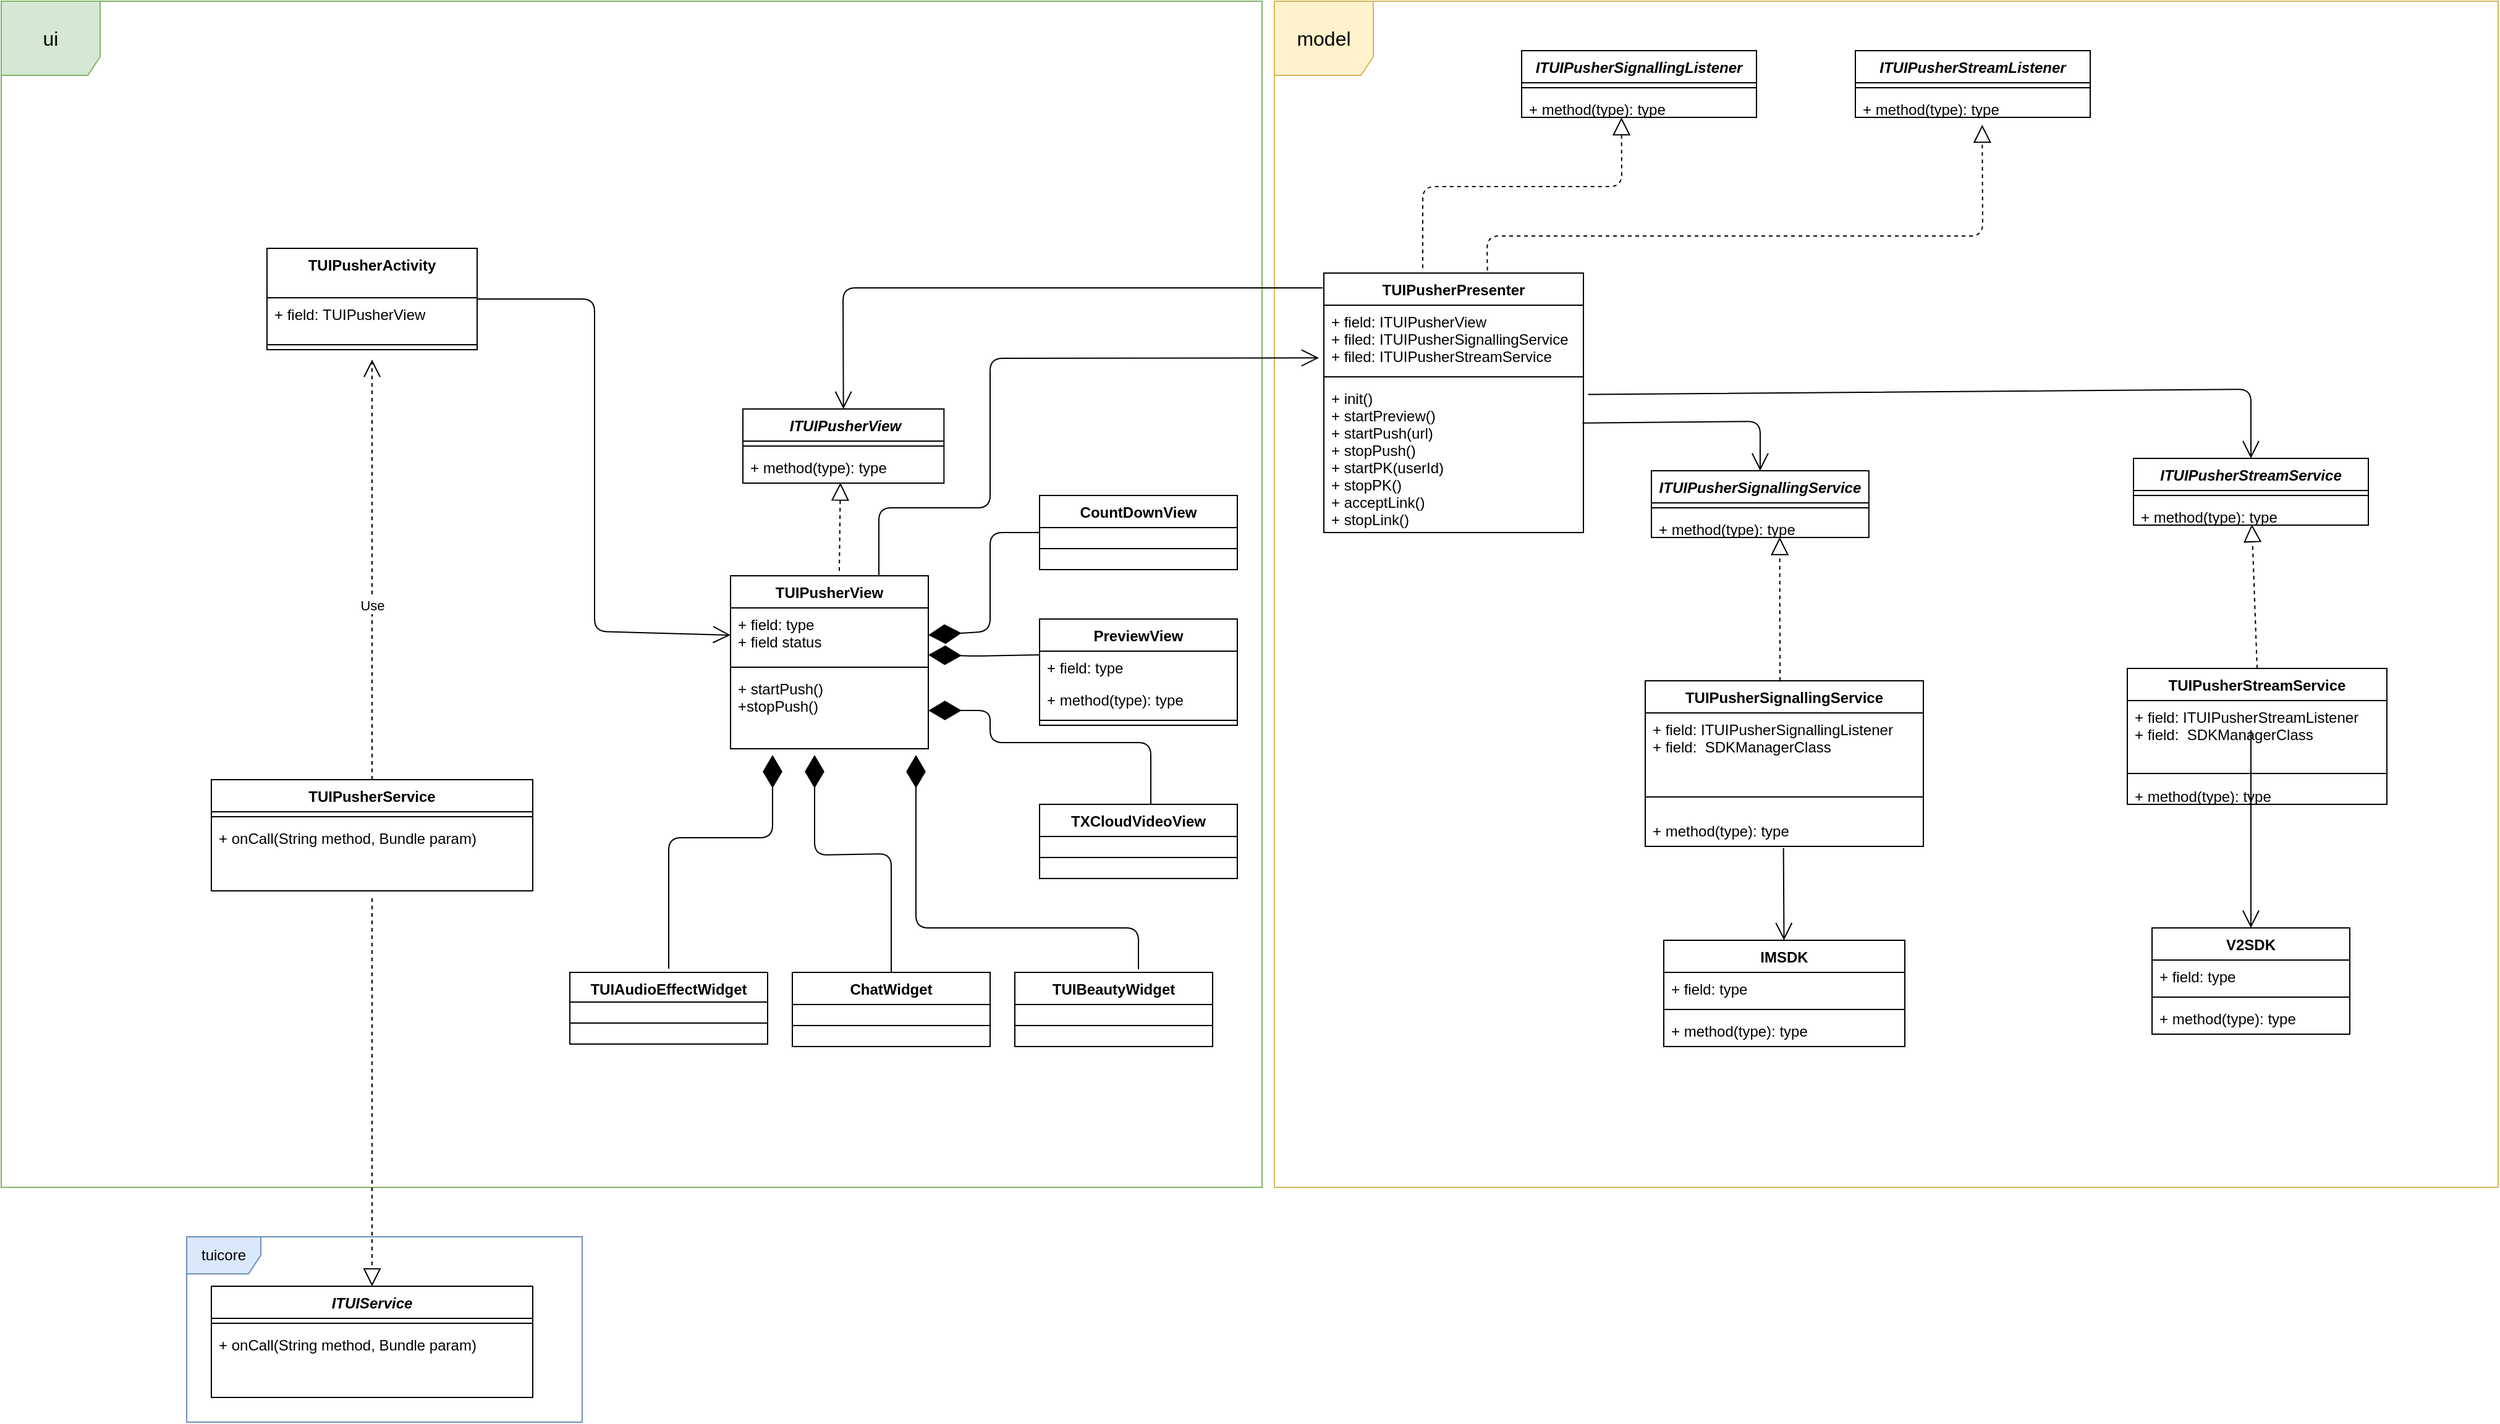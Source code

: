 <mxfile version="15.0.3" type="github">
  <diagram name="Page-1" id="9361dd3d-8414-5efd-6122-117bd74ce7a7">
    <mxGraphModel dx="3226" dy="1714" grid="1" gridSize="10" guides="1" tooltips="1" connect="1" arrows="1" fold="1" page="0" pageScale="1.5" pageWidth="826" pageHeight="1169" background="none" math="0" shadow="0">
      <root>
        <mxCell id="0" />
        <mxCell id="1" parent="0" />
        <mxCell id="JrCEfTN6iqJ5kuC5Ie8a-1" value="tuicore" style="shape=umlFrame;whiteSpace=wrap;html=1;fillColor=#dae8fc;strokeColor=#6c8ebf;" vertex="1" parent="1">
          <mxGeometry x="-450" y="970" width="320" height="150" as="geometry" />
        </mxCell>
        <mxCell id="zx5UO59vT8nnXrw4bjq7-177" value="&lt;font style=&quot;font-size: 16px&quot;&gt;ui&lt;/font&gt;" style="shape=umlFrame;whiteSpace=wrap;html=1;strokeColor=#82b366;fillColor=#d5e8d4;width=80;height=60;" parent="1" vertex="1">
          <mxGeometry x="-600" y="-30" width="1020" height="960" as="geometry" />
        </mxCell>
        <mxCell id="zx5UO59vT8nnXrw4bjq7-176" value="&lt;font style=&quot;font-size: 16px&quot;&gt;model&lt;/font&gt;" style="shape=umlFrame;whiteSpace=wrap;html=1;fillColor=#FFF2CC;width=80;height=60;strokeColor=#D6B656;" parent="1" vertex="1">
          <mxGeometry x="430" y="-30" width="990" height="960" as="geometry" />
        </mxCell>
        <mxCell id="zx5UO59vT8nnXrw4bjq7-94" value=" ITUIPusherView" style="swimlane;fontStyle=3;align=center;verticalAlign=top;childLayout=stackLayout;horizontal=1;startSize=26;horizontalStack=0;resizeParent=1;resizeParentMax=0;resizeLast=0;collapsible=1;marginBottom=0;" parent="1" vertex="1">
          <mxGeometry y="300" width="162.67" height="60" as="geometry" />
        </mxCell>
        <mxCell id="zx5UO59vT8nnXrw4bjq7-96" value="" style="line;strokeWidth=1;fillColor=none;align=left;verticalAlign=middle;spacingTop=-1;spacingLeft=3;spacingRight=3;rotatable=0;labelPosition=right;points=[];portConstraint=eastwest;" parent="zx5UO59vT8nnXrw4bjq7-94" vertex="1">
          <mxGeometry y="26" width="162.67" height="8" as="geometry" />
        </mxCell>
        <mxCell id="zx5UO59vT8nnXrw4bjq7-97" value="+ method(type): type" style="text;strokeColor=none;fillColor=none;align=left;verticalAlign=top;spacingLeft=4;spacingRight=4;overflow=hidden;rotatable=0;points=[[0,0.5],[1,0.5]];portConstraint=eastwest;" parent="zx5UO59vT8nnXrw4bjq7-94" vertex="1">
          <mxGeometry y="34" width="162.67" height="26" as="geometry" />
        </mxCell>
        <mxCell id="zx5UO59vT8nnXrw4bjq7-98" value="TUIPusherPresenter" style="swimlane;fontStyle=1;align=center;verticalAlign=top;childLayout=stackLayout;horizontal=1;startSize=26;horizontalStack=0;resizeParent=1;resizeParentMax=0;resizeLast=0;collapsible=1;marginBottom=0;" parent="1" vertex="1">
          <mxGeometry x="470" y="190" width="210" height="210" as="geometry" />
        </mxCell>
        <mxCell id="zx5UO59vT8nnXrw4bjq7-99" value="+ field: ITUIPusherView&#xa;+ filed: ITUIPusherSignallingService&#xa;+ filed: ITUIPusherStreamService" style="text;strokeColor=none;fillColor=none;align=left;verticalAlign=top;spacingLeft=4;spacingRight=4;overflow=hidden;rotatable=0;points=[[0,0.5],[1,0.5]];portConstraint=eastwest;" parent="zx5UO59vT8nnXrw4bjq7-98" vertex="1">
          <mxGeometry y="26" width="210" height="54" as="geometry" />
        </mxCell>
        <mxCell id="zx5UO59vT8nnXrw4bjq7-100" value="" style="line;strokeWidth=1;fillColor=none;align=left;verticalAlign=middle;spacingTop=-1;spacingLeft=3;spacingRight=3;rotatable=0;labelPosition=right;points=[];portConstraint=eastwest;" parent="zx5UO59vT8nnXrw4bjq7-98" vertex="1">
          <mxGeometry y="80" width="210" height="8" as="geometry" />
        </mxCell>
        <mxCell id="zx5UO59vT8nnXrw4bjq7-101" value="+ init()&#xa;+ startPreview()&#xa;+ startPush(url)&#xa;+ stopPush()&#xa;+ startPK(userId)&#xa;+ stopPK()&#xa;+ acceptLink()&#xa;+ stopLink()" style="text;strokeColor=none;fillColor=none;align=left;verticalAlign=top;spacingLeft=4;spacingRight=4;overflow=hidden;rotatable=0;points=[[0,0.5],[1,0.5]];portConstraint=eastwest;" parent="zx5UO59vT8nnXrw4bjq7-98" vertex="1">
          <mxGeometry y="88" width="210" height="122" as="geometry" />
        </mxCell>
        <mxCell id="zx5UO59vT8nnXrw4bjq7-106" value="PreviewView" style="swimlane;fontStyle=1;align=center;verticalAlign=top;childLayout=stackLayout;horizontal=1;startSize=26;horizontalStack=0;resizeParent=1;resizeParentMax=0;resizeLast=0;collapsible=1;marginBottom=0;" parent="1" vertex="1">
          <mxGeometry x="240" y="470" width="160" height="86" as="geometry" />
        </mxCell>
        <mxCell id="zx5UO59vT8nnXrw4bjq7-107" value="+ field: type" style="text;strokeColor=none;fillColor=none;align=left;verticalAlign=top;spacingLeft=4;spacingRight=4;overflow=hidden;rotatable=0;points=[[0,0.5],[1,0.5]];portConstraint=eastwest;" parent="zx5UO59vT8nnXrw4bjq7-106" vertex="1">
          <mxGeometry y="26" width="160" height="26" as="geometry" />
        </mxCell>
        <mxCell id="zx5UO59vT8nnXrw4bjq7-109" value="+ method(type): type" style="text;strokeColor=none;fillColor=none;align=left;verticalAlign=top;spacingLeft=4;spacingRight=4;overflow=hidden;rotatable=0;points=[[0,0.5],[1,0.5]];portConstraint=eastwest;" parent="zx5UO59vT8nnXrw4bjq7-106" vertex="1">
          <mxGeometry y="52" width="160" height="26" as="geometry" />
        </mxCell>
        <mxCell id="zx5UO59vT8nnXrw4bjq7-108" value="" style="line;strokeWidth=1;fillColor=none;align=left;verticalAlign=middle;spacingTop=-1;spacingLeft=3;spacingRight=3;rotatable=0;labelPosition=right;points=[];portConstraint=eastwest;" parent="zx5UO59vT8nnXrw4bjq7-106" vertex="1">
          <mxGeometry y="78" width="160" height="8" as="geometry" />
        </mxCell>
        <mxCell id="zx5UO59vT8nnXrw4bjq7-110" value="" style="endArrow=block;dashed=1;endFill=0;endSize=12;html=1;entryX=0.485;entryY=0.987;entryDx=0;entryDy=0;entryPerimeter=0;" parent="1" target="zx5UO59vT8nnXrw4bjq7-97" edge="1">
          <mxGeometry width="160" relative="1" as="geometry">
            <mxPoint x="78" y="431" as="sourcePoint" />
            <mxPoint x="260" y="441" as="targetPoint" />
          </mxGeometry>
        </mxCell>
        <mxCell id="zx5UO59vT8nnXrw4bjq7-114" value="TUIPusherSignallingService" style="swimlane;fontStyle=1;align=center;verticalAlign=top;childLayout=stackLayout;horizontal=1;startSize=26;horizontalStack=0;resizeParent=1;resizeParentMax=0;resizeLast=0;collapsible=1;marginBottom=0;" parent="1" vertex="1">
          <mxGeometry x="730" y="520" width="225" height="134" as="geometry" />
        </mxCell>
        <mxCell id="zx5UO59vT8nnXrw4bjq7-115" value="+ field: ITUIPusherSignallingListener&#xa;+ field:  SDKManagerClass" style="text;strokeColor=none;fillColor=none;align=left;verticalAlign=top;spacingLeft=4;spacingRight=4;overflow=hidden;rotatable=0;points=[[0,0.5],[1,0.5]];portConstraint=eastwest;" parent="zx5UO59vT8nnXrw4bjq7-114" vertex="1">
          <mxGeometry y="26" width="225" height="54" as="geometry" />
        </mxCell>
        <mxCell id="zx5UO59vT8nnXrw4bjq7-116" value="" style="line;strokeWidth=1;fillColor=none;align=left;verticalAlign=middle;spacingTop=-1;spacingLeft=3;spacingRight=3;rotatable=0;labelPosition=right;points=[];portConstraint=eastwest;" parent="zx5UO59vT8nnXrw4bjq7-114" vertex="1">
          <mxGeometry y="80" width="225" height="28" as="geometry" />
        </mxCell>
        <mxCell id="zx5UO59vT8nnXrw4bjq7-117" value="+ method(type): type" style="text;strokeColor=none;fillColor=none;align=left;verticalAlign=top;spacingLeft=4;spacingRight=4;overflow=hidden;rotatable=0;points=[[0,0.5],[1,0.5]];portConstraint=eastwest;" parent="zx5UO59vT8nnXrw4bjq7-114" vertex="1">
          <mxGeometry y="108" width="225" height="26" as="geometry" />
        </mxCell>
        <mxCell id="zx5UO59vT8nnXrw4bjq7-118" value="" style="endArrow=block;dashed=1;endFill=0;endSize=12;html=1;entryX=0.59;entryY=0.986;entryDx=0;entryDy=0;entryPerimeter=0;" parent="1" target="zx5UO59vT8nnXrw4bjq7-152" edge="1">
          <mxGeometry width="160" relative="1" as="geometry">
            <mxPoint x="839" y="520" as="sourcePoint" />
            <mxPoint x="834" y="400" as="targetPoint" />
          </mxGeometry>
        </mxCell>
        <mxCell id="zx5UO59vT8nnXrw4bjq7-126" value="" style="endArrow=open;endFill=1;endSize=12;html=1;exitX=0.996;exitY=0.274;exitDx=0;exitDy=0;entryX=0.5;entryY=0;entryDx=0;entryDy=0;exitPerimeter=0;" parent="1" source="zx5UO59vT8nnXrw4bjq7-101" target="zx5UO59vT8nnXrw4bjq7-149" edge="1">
          <mxGeometry width="160" relative="1" as="geometry">
            <mxPoint x="430" y="350" as="sourcePoint" />
            <mxPoint x="730" y="300" as="targetPoint" />
            <Array as="points">
              <mxPoint x="823" y="310" />
            </Array>
          </mxGeometry>
        </mxCell>
        <mxCell id="zx5UO59vT8nnXrw4bjq7-127" value="" style="endArrow=open;endFill=1;endSize=12;html=1;exitX=0.75;exitY=0;exitDx=0;exitDy=0;entryX=-0.019;entryY=0.79;entryDx=0;entryDy=0;entryPerimeter=0;" parent="1" source="zx5UO59vT8nnXrw4bjq7-178" edge="1" target="zx5UO59vT8nnXrw4bjq7-99">
          <mxGeometry width="160" relative="1" as="geometry">
            <mxPoint x="390" y="440" as="sourcePoint" />
            <mxPoint x="560" y="400" as="targetPoint" />
            <Array as="points">
              <mxPoint x="110" y="380" />
              <mxPoint x="200" y="380" />
              <mxPoint x="200" y="259" />
            </Array>
          </mxGeometry>
        </mxCell>
        <mxCell id="zx5UO59vT8nnXrw4bjq7-128" value="" style="endArrow=open;endFill=1;endSize=12;html=1;entryX=0.5;entryY=0;entryDx=0;entryDy=0;" parent="1" target="zx5UO59vT8nnXrw4bjq7-94" edge="1">
          <mxGeometry width="160" relative="1" as="geometry">
            <mxPoint x="469" y="202" as="sourcePoint" />
            <mxPoint x="380" y="400" as="targetPoint" />
            <Array as="points">
              <mxPoint x="81" y="202" />
            </Array>
          </mxGeometry>
        </mxCell>
        <mxCell id="zx5UO59vT8nnXrw4bjq7-129" value="ITUIPusherStreamService" style="swimlane;fontStyle=3;align=center;verticalAlign=top;childLayout=stackLayout;horizontal=1;startSize=26;horizontalStack=0;resizeParent=1;resizeParentMax=0;resizeLast=0;collapsible=1;marginBottom=0;" parent="1" vertex="1">
          <mxGeometry x="1125" y="340" width="190" height="54" as="geometry" />
        </mxCell>
        <mxCell id="zx5UO59vT8nnXrw4bjq7-131" value="" style="line;strokeWidth=1;fillColor=none;align=left;verticalAlign=middle;spacingTop=-1;spacingLeft=3;spacingRight=3;rotatable=0;labelPosition=right;points=[];portConstraint=eastwest;" parent="zx5UO59vT8nnXrw4bjq7-129" vertex="1">
          <mxGeometry y="26" width="190" height="8" as="geometry" />
        </mxCell>
        <mxCell id="zx5UO59vT8nnXrw4bjq7-132" value="+ method(type): type" style="text;strokeColor=none;fillColor=none;align=left;verticalAlign=top;spacingLeft=4;spacingRight=4;overflow=hidden;rotatable=0;points=[[0,0.5],[1,0.5]];portConstraint=eastwest;" parent="zx5UO59vT8nnXrw4bjq7-129" vertex="1">
          <mxGeometry y="34" width="190" height="20" as="geometry" />
        </mxCell>
        <mxCell id="zx5UO59vT8nnXrw4bjq7-133" value="TUIPusherStreamService" style="swimlane;fontStyle=1;align=center;verticalAlign=top;childLayout=stackLayout;horizontal=1;startSize=26;horizontalStack=0;resizeParent=1;resizeParentMax=0;resizeLast=0;collapsible=1;marginBottom=0;" parent="1" vertex="1">
          <mxGeometry x="1120" y="510" width="210" height="110" as="geometry" />
        </mxCell>
        <mxCell id="zx5UO59vT8nnXrw4bjq7-134" value="+ field: ITUIPusherStreamListener&#xa;+ field:  SDKManagerClass" style="text;strokeColor=none;fillColor=none;align=left;verticalAlign=top;spacingLeft=4;spacingRight=4;overflow=hidden;rotatable=0;points=[[0,0.5],[1,0.5]];portConstraint=eastwest;" parent="zx5UO59vT8nnXrw4bjq7-133" vertex="1">
          <mxGeometry y="26" width="210" height="54" as="geometry" />
        </mxCell>
        <mxCell id="zx5UO59vT8nnXrw4bjq7-135" value="" style="line;strokeWidth=1;fillColor=none;align=left;verticalAlign=middle;spacingTop=-1;spacingLeft=3;spacingRight=3;rotatable=0;labelPosition=right;points=[];portConstraint=eastwest;" parent="zx5UO59vT8nnXrw4bjq7-133" vertex="1">
          <mxGeometry y="80" width="210" height="10" as="geometry" />
        </mxCell>
        <mxCell id="zx5UO59vT8nnXrw4bjq7-136" value="+ method(type): type" style="text;strokeColor=none;fillColor=none;align=left;verticalAlign=top;spacingLeft=4;spacingRight=4;overflow=hidden;rotatable=0;points=[[0,0.5],[1,0.5]];portConstraint=eastwest;" parent="zx5UO59vT8nnXrw4bjq7-133" vertex="1">
          <mxGeometry y="90" width="210" height="20" as="geometry" />
        </mxCell>
        <mxCell id="zx5UO59vT8nnXrw4bjq7-137" value="" style="endArrow=block;dashed=1;endFill=0;endSize=12;html=1;exitX=0.5;exitY=0;exitDx=0;exitDy=0;entryX=0.504;entryY=0.967;entryDx=0;entryDy=0;entryPerimeter=0;" parent="1" source="zx5UO59vT8nnXrw4bjq7-133" target="zx5UO59vT8nnXrw4bjq7-132" edge="1">
          <mxGeometry width="160" relative="1" as="geometry">
            <mxPoint x="1219.11" y="460.004" as="sourcePoint" />
            <mxPoint x="1216" y="372" as="targetPoint" />
          </mxGeometry>
        </mxCell>
        <mxCell id="zx5UO59vT8nnXrw4bjq7-138" value="" style="endArrow=open;endFill=1;endSize=12;html=1;exitX=1.018;exitY=0.084;exitDx=0;exitDy=0;entryX=0.5;entryY=0;entryDx=0;entryDy=0;exitPerimeter=0;" parent="1" source="zx5UO59vT8nnXrw4bjq7-101" target="zx5UO59vT8nnXrw4bjq7-129" edge="1">
          <mxGeometry width="160" relative="1" as="geometry">
            <mxPoint x="639.68" y="211.388" as="sourcePoint" />
            <mxPoint x="740" y="310" as="targetPoint" />
            <Array as="points">
              <mxPoint x="1220" y="284" />
            </Array>
          </mxGeometry>
        </mxCell>
        <mxCell id="zx5UO59vT8nnXrw4bjq7-139" value="IMSDK" style="swimlane;fontStyle=1;align=center;verticalAlign=top;childLayout=stackLayout;horizontal=1;startSize=26;horizontalStack=0;resizeParent=1;resizeParentMax=0;resizeLast=0;collapsible=1;marginBottom=0;" parent="1" vertex="1">
          <mxGeometry x="745" y="730" width="195" height="86" as="geometry" />
        </mxCell>
        <mxCell id="zx5UO59vT8nnXrw4bjq7-140" value="+ field: type" style="text;strokeColor=none;fillColor=none;align=left;verticalAlign=top;spacingLeft=4;spacingRight=4;overflow=hidden;rotatable=0;points=[[0,0.5],[1,0.5]];portConstraint=eastwest;" parent="zx5UO59vT8nnXrw4bjq7-139" vertex="1">
          <mxGeometry y="26" width="195" height="26" as="geometry" />
        </mxCell>
        <mxCell id="zx5UO59vT8nnXrw4bjq7-141" value="" style="line;strokeWidth=1;fillColor=none;align=left;verticalAlign=middle;spacingTop=-1;spacingLeft=3;spacingRight=3;rotatable=0;labelPosition=right;points=[];portConstraint=eastwest;" parent="zx5UO59vT8nnXrw4bjq7-139" vertex="1">
          <mxGeometry y="52" width="195" height="8" as="geometry" />
        </mxCell>
        <mxCell id="zx5UO59vT8nnXrw4bjq7-142" value="+ method(type): type" style="text;strokeColor=none;fillColor=none;align=left;verticalAlign=top;spacingLeft=4;spacingRight=4;overflow=hidden;rotatable=0;points=[[0,0.5],[1,0.5]];portConstraint=eastwest;" parent="zx5UO59vT8nnXrw4bjq7-139" vertex="1">
          <mxGeometry y="60" width="195" height="26" as="geometry" />
        </mxCell>
        <mxCell id="zx5UO59vT8nnXrw4bjq7-143" value="V2SDK" style="swimlane;fontStyle=1;align=center;verticalAlign=top;childLayout=stackLayout;horizontal=1;startSize=26;horizontalStack=0;resizeParent=1;resizeParentMax=0;resizeLast=0;collapsible=1;marginBottom=0;" parent="1" vertex="1">
          <mxGeometry x="1140" y="720" width="160" height="86" as="geometry" />
        </mxCell>
        <mxCell id="zx5UO59vT8nnXrw4bjq7-144" value="+ field: type" style="text;strokeColor=none;fillColor=none;align=left;verticalAlign=top;spacingLeft=4;spacingRight=4;overflow=hidden;rotatable=0;points=[[0,0.5],[1,0.5]];portConstraint=eastwest;" parent="zx5UO59vT8nnXrw4bjq7-143" vertex="1">
          <mxGeometry y="26" width="160" height="26" as="geometry" />
        </mxCell>
        <mxCell id="zx5UO59vT8nnXrw4bjq7-145" value="" style="line;strokeWidth=1;fillColor=none;align=left;verticalAlign=middle;spacingTop=-1;spacingLeft=3;spacingRight=3;rotatable=0;labelPosition=right;points=[];portConstraint=eastwest;" parent="zx5UO59vT8nnXrw4bjq7-143" vertex="1">
          <mxGeometry y="52" width="160" height="8" as="geometry" />
        </mxCell>
        <mxCell id="zx5UO59vT8nnXrw4bjq7-146" value="+ method(type): type" style="text;strokeColor=none;fillColor=none;align=left;verticalAlign=top;spacingLeft=4;spacingRight=4;overflow=hidden;rotatable=0;points=[[0,0.5],[1,0.5]];portConstraint=eastwest;" parent="zx5UO59vT8nnXrw4bjq7-143" vertex="1">
          <mxGeometry y="60" width="160" height="26" as="geometry" />
        </mxCell>
        <mxCell id="zx5UO59vT8nnXrw4bjq7-147" value="" style="endArrow=open;endFill=1;endSize=12;html=1;exitX=0.497;exitY=1.051;exitDx=0;exitDy=0;exitPerimeter=0;" parent="1" source="zx5UO59vT8nnXrw4bjq7-117" target="zx5UO59vT8nnXrw4bjq7-139" edge="1">
          <mxGeometry width="160" relative="1" as="geometry">
            <mxPoint x="760" y="520" as="sourcePoint" />
            <mxPoint x="920" y="520" as="targetPoint" />
          </mxGeometry>
        </mxCell>
        <mxCell id="zx5UO59vT8nnXrw4bjq7-148" value="" style="endArrow=open;endFill=1;endSize=12;html=1;entryX=0.5;entryY=0;entryDx=0;entryDy=0;" parent="1" target="zx5UO59vT8nnXrw4bjq7-143" edge="1">
          <mxGeometry width="160" relative="1" as="geometry">
            <mxPoint x="1220" y="560" as="sourcePoint" />
            <mxPoint x="1003.533" y="600" as="targetPoint" />
          </mxGeometry>
        </mxCell>
        <mxCell id="zx5UO59vT8nnXrw4bjq7-149" value="ITUIPusherSignallingService" style="swimlane;fontStyle=3;align=center;verticalAlign=top;childLayout=stackLayout;horizontal=1;startSize=26;horizontalStack=0;resizeParent=1;resizeParentMax=0;resizeLast=0;collapsible=1;marginBottom=0;" parent="1" vertex="1">
          <mxGeometry x="735" y="350" width="175.93" height="54" as="geometry" />
        </mxCell>
        <mxCell id="zx5UO59vT8nnXrw4bjq7-151" value="" style="line;strokeWidth=1;fillColor=none;align=left;verticalAlign=middle;spacingTop=-1;spacingLeft=3;spacingRight=3;rotatable=0;labelPosition=right;points=[];portConstraint=eastwest;" parent="zx5UO59vT8nnXrw4bjq7-149" vertex="1">
          <mxGeometry y="26" width="175.93" height="8" as="geometry" />
        </mxCell>
        <mxCell id="zx5UO59vT8nnXrw4bjq7-152" value="+ method(type): type" style="text;strokeColor=none;fillColor=none;align=left;verticalAlign=top;spacingLeft=4;spacingRight=4;overflow=hidden;rotatable=0;points=[[0,0.5],[1,0.5]];portConstraint=eastwest;" parent="zx5UO59vT8nnXrw4bjq7-149" vertex="1">
          <mxGeometry y="34" width="175.93" height="20" as="geometry" />
        </mxCell>
        <mxCell id="zx5UO59vT8nnXrw4bjq7-153" value="ITUIPusherSignallingListener" style="swimlane;fontStyle=3;align=center;verticalAlign=top;childLayout=stackLayout;horizontal=1;startSize=26;horizontalStack=0;resizeParent=1;resizeParentMax=0;resizeLast=0;collapsible=1;marginBottom=0;" parent="1" vertex="1">
          <mxGeometry x="630" y="10" width="190" height="54" as="geometry" />
        </mxCell>
        <mxCell id="zx5UO59vT8nnXrw4bjq7-155" value="" style="line;strokeWidth=1;fillColor=none;align=left;verticalAlign=middle;spacingTop=-1;spacingLeft=3;spacingRight=3;rotatable=0;labelPosition=right;points=[];portConstraint=eastwest;" parent="zx5UO59vT8nnXrw4bjq7-153" vertex="1">
          <mxGeometry y="26" width="190" height="8" as="geometry" />
        </mxCell>
        <mxCell id="zx5UO59vT8nnXrw4bjq7-156" value="+ method(type): type" style="text;strokeColor=none;fillColor=none;align=left;verticalAlign=top;spacingLeft=4;spacingRight=4;overflow=hidden;rotatable=0;points=[[0,0.5],[1,0.5]];portConstraint=eastwest;" parent="zx5UO59vT8nnXrw4bjq7-153" vertex="1">
          <mxGeometry y="34" width="190" height="20" as="geometry" />
        </mxCell>
        <mxCell id="zx5UO59vT8nnXrw4bjq7-159" value="ITUIPusherStreamListener" style="swimlane;fontStyle=3;align=center;verticalAlign=top;childLayout=stackLayout;horizontal=1;startSize=26;horizontalStack=0;resizeParent=1;resizeParentMax=0;resizeLast=0;collapsible=1;marginBottom=0;" parent="1" vertex="1">
          <mxGeometry x="900" y="10" width="190" height="54" as="geometry" />
        </mxCell>
        <mxCell id="zx5UO59vT8nnXrw4bjq7-161" value="" style="line;strokeWidth=1;fillColor=none;align=left;verticalAlign=middle;spacingTop=-1;spacingLeft=3;spacingRight=3;rotatable=0;labelPosition=right;points=[];portConstraint=eastwest;" parent="zx5UO59vT8nnXrw4bjq7-159" vertex="1">
          <mxGeometry y="26" width="190" height="8" as="geometry" />
        </mxCell>
        <mxCell id="zx5UO59vT8nnXrw4bjq7-162" value="+ method(type): type" style="text;strokeColor=none;fillColor=none;align=left;verticalAlign=top;spacingLeft=4;spacingRight=4;overflow=hidden;rotatable=0;points=[[0,0.5],[1,0.5]];portConstraint=eastwest;" parent="zx5UO59vT8nnXrw4bjq7-159" vertex="1">
          <mxGeometry y="34" width="190" height="20" as="geometry" />
        </mxCell>
        <mxCell id="zx5UO59vT8nnXrw4bjq7-164" value="" style="endArrow=block;dashed=1;endFill=0;endSize=12;html=1;entryX=0.425;entryY=1;entryDx=0;entryDy=0;entryPerimeter=0;" parent="1" target="zx5UO59vT8nnXrw4bjq7-156" edge="1">
          <mxGeometry width="160" relative="1" as="geometry">
            <mxPoint x="550" y="186" as="sourcePoint" />
            <mxPoint x="500" y="70" as="targetPoint" />
            <Array as="points">
              <mxPoint x="550" y="120" />
              <mxPoint x="711" y="120" />
            </Array>
          </mxGeometry>
        </mxCell>
        <mxCell id="zx5UO59vT8nnXrw4bjq7-165" value="" style="endArrow=block;dashed=1;endFill=0;endSize=12;html=1;exitX=0.63;exitY=-0.01;exitDx=0;exitDy=0;entryX=0.54;entryY=1.3;entryDx=0;entryDy=0;entryPerimeter=0;exitPerimeter=0;" parent="1" source="zx5UO59vT8nnXrw4bjq7-98" target="zx5UO59vT8nnXrw4bjq7-162" edge="1">
          <mxGeometry width="160" relative="1" as="geometry">
            <mxPoint x="560" y="200" as="sourcePoint" />
            <mxPoint x="510.75" y="70" as="targetPoint" />
            <Array as="points">
              <mxPoint x="602" y="160" />
              <mxPoint x="1003" y="160" />
            </Array>
          </mxGeometry>
        </mxCell>
        <mxCell id="zx5UO59vT8nnXrw4bjq7-178" value="TUIPusherView" style="swimlane;fontStyle=1;align=center;verticalAlign=top;childLayout=stackLayout;horizontal=1;startSize=26;horizontalStack=0;resizeParent=1;resizeParentMax=0;resizeLast=0;collapsible=1;marginBottom=0;" parent="1" vertex="1">
          <mxGeometry x="-10" y="435" width="160" height="140" as="geometry" />
        </mxCell>
        <mxCell id="zx5UO59vT8nnXrw4bjq7-179" value="+ field: type&#xa;+ field status" style="text;strokeColor=none;fillColor=none;align=left;verticalAlign=top;spacingLeft=4;spacingRight=4;overflow=hidden;rotatable=0;points=[[0,0.5],[1,0.5]];portConstraint=eastwest;" parent="zx5UO59vT8nnXrw4bjq7-178" vertex="1">
          <mxGeometry y="26" width="160" height="44" as="geometry" />
        </mxCell>
        <mxCell id="zx5UO59vT8nnXrw4bjq7-180" value="" style="line;strokeWidth=1;fillColor=none;align=left;verticalAlign=middle;spacingTop=-1;spacingLeft=3;spacingRight=3;rotatable=0;labelPosition=right;points=[];portConstraint=eastwest;" parent="zx5UO59vT8nnXrw4bjq7-178" vertex="1">
          <mxGeometry y="70" width="160" height="8" as="geometry" />
        </mxCell>
        <mxCell id="zx5UO59vT8nnXrw4bjq7-181" value="+ startPush()&#xa;+stopPush()" style="text;strokeColor=none;fillColor=none;align=left;verticalAlign=top;spacingLeft=4;spacingRight=4;overflow=hidden;rotatable=0;points=[[0,0.5],[1,0.5]];portConstraint=eastwest;" parent="zx5UO59vT8nnXrw4bjq7-178" vertex="1">
          <mxGeometry y="78" width="160" height="62" as="geometry" />
        </mxCell>
        <mxCell id="zx5UO59vT8nnXrw4bjq7-183" value="" style="endArrow=open;endFill=1;endSize=12;html=1;entryX=0;entryY=0.5;entryDx=0;entryDy=0;exitX=1;exitY=0.5;exitDx=0;exitDy=0;" parent="1" target="zx5UO59vT8nnXrw4bjq7-179" edge="1" source="zx5UO59vT8nnXrw4bjq7-226">
          <mxGeometry width="160" relative="1" as="geometry">
            <mxPoint x="-215" y="293" as="sourcePoint" />
            <mxPoint x="64.8" y="233.994" as="targetPoint" />
            <Array as="points">
              <mxPoint x="-120" y="211" />
              <mxPoint x="-120" y="480" />
            </Array>
          </mxGeometry>
        </mxCell>
        <mxCell id="zx5UO59vT8nnXrw4bjq7-188" value="" style="endArrow=diamondThin;endFill=1;endSize=24;html=1;" parent="1" edge="1">
          <mxGeometry width="160" relative="1" as="geometry">
            <mxPoint x="240" y="499" as="sourcePoint" />
            <mxPoint x="150" y="499" as="targetPoint" />
            <Array as="points">
              <mxPoint x="190" y="500" />
            </Array>
          </mxGeometry>
        </mxCell>
        <mxCell id="zx5UO59vT8nnXrw4bjq7-199" value="CountDownView" style="swimlane;fontStyle=1;align=center;verticalAlign=top;childLayout=stackLayout;horizontal=1;startSize=26;horizontalStack=0;resizeParent=1;resizeParentMax=0;resizeLast=0;collapsible=1;marginBottom=0;" parent="1" vertex="1">
          <mxGeometry x="240" y="370" width="160" height="60" as="geometry" />
        </mxCell>
        <mxCell id="zx5UO59vT8nnXrw4bjq7-200" value="" style="line;strokeWidth=1;fillColor=none;align=left;verticalAlign=middle;spacingTop=-1;spacingLeft=3;spacingRight=3;rotatable=0;labelPosition=right;points=[];portConstraint=eastwest;" parent="zx5UO59vT8nnXrw4bjq7-199" vertex="1">
          <mxGeometry y="26" width="160" height="34" as="geometry" />
        </mxCell>
        <mxCell id="zx5UO59vT8nnXrw4bjq7-201" value="" style="endArrow=diamondThin;endFill=1;endSize=24;html=1;entryX=1;entryY=0.5;entryDx=0;entryDy=0;exitX=0;exitY=0.5;exitDx=0;exitDy=0;" parent="1" source="zx5UO59vT8nnXrw4bjq7-199" target="zx5UO59vT8nnXrw4bjq7-179" edge="1">
          <mxGeometry width="160" relative="1" as="geometry">
            <mxPoint x="240" y="380" as="sourcePoint" />
            <mxPoint x="-110" y="260" as="targetPoint" />
            <Array as="points">
              <mxPoint x="200" y="400" />
              <mxPoint x="200" y="480" />
            </Array>
          </mxGeometry>
        </mxCell>
        <mxCell id="zx5UO59vT8nnXrw4bjq7-202" value="TXCloudVideoView" style="swimlane;fontStyle=1;align=center;verticalAlign=top;childLayout=stackLayout;horizontal=1;startSize=26;horizontalStack=0;resizeParent=1;resizeParentMax=0;resizeLast=0;collapsible=1;marginBottom=0;" parent="1" vertex="1">
          <mxGeometry x="240" y="620" width="160" height="60" as="geometry" />
        </mxCell>
        <mxCell id="zx5UO59vT8nnXrw4bjq7-203" value="" style="line;strokeWidth=1;fillColor=none;align=left;verticalAlign=middle;spacingTop=-1;spacingLeft=3;spacingRight=3;rotatable=0;labelPosition=right;points=[];portConstraint=eastwest;" parent="zx5UO59vT8nnXrw4bjq7-202" vertex="1">
          <mxGeometry y="26" width="160" height="34" as="geometry" />
        </mxCell>
        <mxCell id="zx5UO59vT8nnXrw4bjq7-204" value="" style="endArrow=diamondThin;endFill=1;endSize=24;html=1;exitX=0.625;exitY=-0.044;exitDx=0;exitDy=0;exitPerimeter=0;" parent="1" source="JrCEfTN6iqJ5kuC5Ie8a-28" edge="1">
          <mxGeometry width="160" relative="1" as="geometry">
            <mxPoint x="220" y="820" as="sourcePoint" />
            <mxPoint x="140" y="580" as="targetPoint" />
            <Array as="points">
              <mxPoint x="320" y="720" />
              <mxPoint x="200" y="720" />
              <mxPoint x="140" y="720" />
              <mxPoint x="140" y="640" />
            </Array>
          </mxGeometry>
        </mxCell>
        <mxCell id="zx5UO59vT8nnXrw4bjq7-207" value="" style="endArrow=diamondThin;endFill=1;endSize=24;html=1;entryX=1;entryY=0.5;entryDx=0;entryDy=0;" parent="1" target="zx5UO59vT8nnXrw4bjq7-181" edge="1">
          <mxGeometry width="160" relative="1" as="geometry">
            <mxPoint x="330" y="620" as="sourcePoint" />
            <mxPoint x="150" y="507" as="targetPoint" />
            <Array as="points">
              <mxPoint x="330" y="570" />
              <mxPoint x="200" y="570" />
              <mxPoint x="200" y="544" />
            </Array>
          </mxGeometry>
        </mxCell>
        <mxCell id="zx5UO59vT8nnXrw4bjq7-208" value="TUIAudioEffectWidget" style="swimlane;fontStyle=1;align=center;verticalAlign=top;childLayout=stackLayout;horizontal=1;startSize=24;horizontalStack=0;resizeParent=1;resizeParentMax=0;resizeLast=0;collapsible=1;marginBottom=0;" parent="1" vertex="1">
          <mxGeometry x="-140" y="756" width="160" height="58" as="geometry" />
        </mxCell>
        <mxCell id="zx5UO59vT8nnXrw4bjq7-209" value="" style="line;strokeWidth=1;fillColor=none;align=left;verticalAlign=middle;spacingTop=-1;spacingLeft=3;spacingRight=3;rotatable=0;labelPosition=right;points=[];portConstraint=eastwest;" parent="zx5UO59vT8nnXrw4bjq7-208" vertex="1">
          <mxGeometry y="24" width="160" height="34" as="geometry" />
        </mxCell>
        <mxCell id="zx5UO59vT8nnXrw4bjq7-210" value="" style="endArrow=diamondThin;endFill=1;endSize=24;html=1;exitX=0.5;exitY=0;exitDx=0;exitDy=0;" parent="1" edge="1">
          <mxGeometry width="160" relative="1" as="geometry">
            <mxPoint x="-60" y="753" as="sourcePoint" />
            <mxPoint x="24" y="580" as="targetPoint" />
            <Array as="points">
              <mxPoint x="-60" y="647" />
              <mxPoint x="24" y="647" />
            </Array>
          </mxGeometry>
        </mxCell>
        <mxCell id="zx5UO59vT8nnXrw4bjq7-218" value="ChatWidget" style="swimlane;fontStyle=1;align=center;verticalAlign=top;childLayout=stackLayout;horizontal=1;startSize=26;horizontalStack=0;resizeParent=1;resizeParentMax=0;resizeLast=0;collapsible=1;marginBottom=0;" parent="1" vertex="1">
          <mxGeometry x="40" y="756" width="160" height="60" as="geometry" />
        </mxCell>
        <mxCell id="zx5UO59vT8nnXrw4bjq7-219" value="" style="line;strokeWidth=1;fillColor=none;align=left;verticalAlign=middle;spacingTop=-1;spacingLeft=3;spacingRight=3;rotatable=0;labelPosition=right;points=[];portConstraint=eastwest;" parent="zx5UO59vT8nnXrw4bjq7-218" vertex="1">
          <mxGeometry y="26" width="160" height="34" as="geometry" />
        </mxCell>
        <mxCell id="zx5UO59vT8nnXrw4bjq7-226" value="TUIPusherActivity" style="swimlane;fontStyle=1;align=center;verticalAlign=top;childLayout=stackLayout;horizontal=1;startSize=40;horizontalStack=0;resizeParent=1;resizeParentMax=0;resizeLast=0;collapsible=1;marginBottom=0;" parent="1" vertex="1">
          <mxGeometry x="-385" y="170" width="170" height="82" as="geometry" />
        </mxCell>
        <mxCell id="zx5UO59vT8nnXrw4bjq7-227" value="+ field: TUIPusherView" style="text;strokeColor=none;fillColor=none;align=left;verticalAlign=top;spacingLeft=4;spacingRight=4;overflow=hidden;rotatable=0;points=[[0,0.5],[1,0.5]];portConstraint=eastwest;" parent="zx5UO59vT8nnXrw4bjq7-226" vertex="1">
          <mxGeometry y="40" width="170" height="34" as="geometry" />
        </mxCell>
        <mxCell id="zx5UO59vT8nnXrw4bjq7-228" value="" style="line;strokeWidth=1;fillColor=none;align=left;verticalAlign=middle;spacingTop=-1;spacingLeft=3;spacingRight=3;rotatable=0;labelPosition=right;points=[];portConstraint=eastwest;" parent="zx5UO59vT8nnXrw4bjq7-226" vertex="1">
          <mxGeometry y="74" width="170" height="8" as="geometry" />
        </mxCell>
        <mxCell id="zx5UO59vT8nnXrw4bjq7-220" value="" style="endArrow=diamondThin;endFill=1;endSize=24;html=1;exitX=0.5;exitY=0;exitDx=0;exitDy=0;" parent="1" source="zx5UO59vT8nnXrw4bjq7-218" edge="1">
          <mxGeometry width="160" relative="1" as="geometry">
            <mxPoint x="150" y="755" as="sourcePoint" />
            <mxPoint x="58" y="580" as="targetPoint" />
            <Array as="points">
              <mxPoint x="120" y="660" />
              <mxPoint x="58" y="661" />
            </Array>
          </mxGeometry>
        </mxCell>
        <mxCell id="JrCEfTN6iqJ5kuC5Ie8a-6" value="TUIPusherService" style="swimlane;fontStyle=1;align=center;verticalAlign=top;childLayout=stackLayout;horizontal=1;startSize=26;horizontalStack=0;resizeParent=1;resizeParentMax=0;resizeLast=0;collapsible=1;marginBottom=0;" vertex="1" parent="1">
          <mxGeometry x="-430" y="600" width="260" height="90" as="geometry" />
        </mxCell>
        <mxCell id="JrCEfTN6iqJ5kuC5Ie8a-8" value="" style="line;strokeWidth=1;fillColor=none;align=left;verticalAlign=middle;spacingTop=-1;spacingLeft=3;spacingRight=3;rotatable=0;labelPosition=right;points=[];portConstraint=eastwest;" vertex="1" parent="JrCEfTN6iqJ5kuC5Ie8a-6">
          <mxGeometry y="26" width="260" height="8" as="geometry" />
        </mxCell>
        <mxCell id="JrCEfTN6iqJ5kuC5Ie8a-9" value="+ onCall(String method, Bundle param)" style="text;strokeColor=none;fillColor=none;align=left;verticalAlign=top;spacingLeft=4;spacingRight=4;overflow=hidden;rotatable=0;points=[[0,0.5],[1,0.5]];portConstraint=eastwest;" vertex="1" parent="JrCEfTN6iqJ5kuC5Ie8a-6">
          <mxGeometry y="34" width="260" height="56" as="geometry" />
        </mxCell>
        <mxCell id="JrCEfTN6iqJ5kuC5Ie8a-11" value="Use" style="endArrow=open;endSize=12;dashed=1;html=1;exitX=0.5;exitY=0;exitDx=0;exitDy=0;" edge="1" parent="1" source="JrCEfTN6iqJ5kuC5Ie8a-6">
          <mxGeometry x="-0.167" width="160" relative="1" as="geometry">
            <mxPoint x="-300" y="530" as="sourcePoint" />
            <mxPoint x="-300" y="260" as="targetPoint" />
            <Array as="points" />
            <mxPoint as="offset" />
          </mxGeometry>
        </mxCell>
        <mxCell id="JrCEfTN6iqJ5kuC5Ie8a-12" value="ITUIService" style="swimlane;fontStyle=3;align=center;verticalAlign=top;childLayout=stackLayout;horizontal=1;startSize=26;horizontalStack=0;resizeParent=1;resizeParentMax=0;resizeLast=0;collapsible=1;marginBottom=0;" vertex="1" parent="1">
          <mxGeometry x="-430" y="1010" width="260" height="90" as="geometry" />
        </mxCell>
        <mxCell id="JrCEfTN6iqJ5kuC5Ie8a-13" value="" style="line;strokeWidth=1;fillColor=none;align=left;verticalAlign=middle;spacingTop=-1;spacingLeft=3;spacingRight=3;rotatable=0;labelPosition=right;points=[];portConstraint=eastwest;" vertex="1" parent="JrCEfTN6iqJ5kuC5Ie8a-12">
          <mxGeometry y="26" width="260" height="8" as="geometry" />
        </mxCell>
        <mxCell id="JrCEfTN6iqJ5kuC5Ie8a-14" value="+ onCall(String method, Bundle param)" style="text;strokeColor=none;fillColor=none;align=left;verticalAlign=top;spacingLeft=4;spacingRight=4;overflow=hidden;rotatable=0;points=[[0,0.5],[1,0.5]];portConstraint=eastwest;" vertex="1" parent="JrCEfTN6iqJ5kuC5Ie8a-12">
          <mxGeometry y="34" width="260" height="56" as="geometry" />
        </mxCell>
        <mxCell id="JrCEfTN6iqJ5kuC5Ie8a-15" value="" style="endArrow=block;dashed=1;endFill=0;endSize=12;html=1;entryX=0.5;entryY=0;entryDx=0;entryDy=0;exitX=0.5;exitY=1.107;exitDx=0;exitDy=0;exitPerimeter=0;" edge="1" parent="1" source="JrCEfTN6iqJ5kuC5Ie8a-9" target="JrCEfTN6iqJ5kuC5Ie8a-12">
          <mxGeometry width="160" relative="1" as="geometry">
            <mxPoint x="110" y="804" as="sourcePoint" />
            <mxPoint x="310" y="990" as="targetPoint" />
          </mxGeometry>
        </mxCell>
        <mxCell id="JrCEfTN6iqJ5kuC5Ie8a-28" value="TUIBeautyWidget" style="swimlane;fontStyle=1;align=center;verticalAlign=top;childLayout=stackLayout;horizontal=1;startSize=26;horizontalStack=0;resizeParent=1;resizeParentMax=0;resizeLast=0;collapsible=1;marginBottom=0;" vertex="1" parent="1">
          <mxGeometry x="220" y="756" width="160" height="60" as="geometry" />
        </mxCell>
        <mxCell id="JrCEfTN6iqJ5kuC5Ie8a-29" value="" style="line;strokeWidth=1;fillColor=none;align=left;verticalAlign=middle;spacingTop=-1;spacingLeft=3;spacingRight=3;rotatable=0;labelPosition=right;points=[];portConstraint=eastwest;" vertex="1" parent="JrCEfTN6iqJ5kuC5Ie8a-28">
          <mxGeometry y="26" width="160" height="34" as="geometry" />
        </mxCell>
      </root>
    </mxGraphModel>
  </diagram>
</mxfile>
